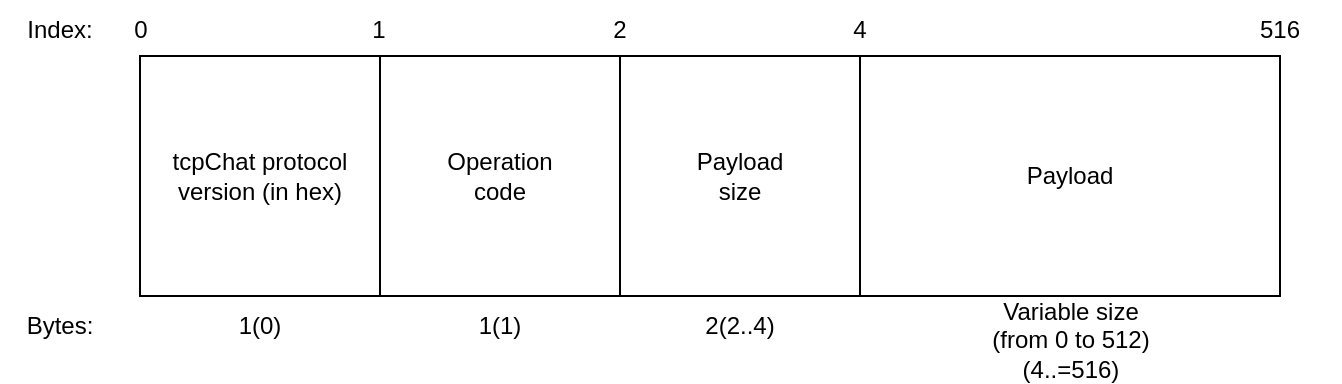 <mxfile version="26.0.14">
  <diagram name="Page-1" id="2hZczqwdjTCGCu8NgTbP">
    <mxGraphModel dx="957" dy="512" grid="0" gridSize="10" guides="1" tooltips="1" connect="1" arrows="1" fold="1" page="1" pageScale="1" pageWidth="850" pageHeight="1100" math="0" shadow="0">
      <root>
        <mxCell id="0" />
        <mxCell id="1" parent="0" />
        <mxCell id="KGKgC1d8i2FLPmbTUbnl-18" value="" style="rounded=0;whiteSpace=wrap;html=1;" parent="1" vertex="1">
          <mxGeometry x="310" y="340" width="120" height="120" as="geometry" />
        </mxCell>
        <mxCell id="KGKgC1d8i2FLPmbTUbnl-3" value="" style="rounded=0;whiteSpace=wrap;html=1;" parent="1" vertex="1">
          <mxGeometry x="70" y="340" width="120" height="120" as="geometry" />
        </mxCell>
        <mxCell id="KGKgC1d8i2FLPmbTUbnl-4" value="tcpChat protocol&lt;br&gt;version (in hex)" style="text;html=1;align=center;verticalAlign=middle;whiteSpace=wrap;rounded=0;" parent="1" vertex="1">
          <mxGeometry x="70" y="385" width="120" height="30" as="geometry" />
        </mxCell>
        <mxCell id="KGKgC1d8i2FLPmbTUbnl-5" value="Index:" style="text;html=1;align=center;verticalAlign=middle;whiteSpace=wrap;rounded=0;" parent="1" vertex="1">
          <mxGeometry y="312" width="60" height="30" as="geometry" />
        </mxCell>
        <mxCell id="KGKgC1d8i2FLPmbTUbnl-6" value="Bytes:" style="text;html=1;align=center;verticalAlign=middle;whiteSpace=wrap;rounded=0;" parent="1" vertex="1">
          <mxGeometry y="460" width="60" height="30" as="geometry" />
        </mxCell>
        <mxCell id="KGKgC1d8i2FLPmbTUbnl-7" value="1(0)" style="text;html=1;align=center;verticalAlign=middle;whiteSpace=wrap;rounded=0;" parent="1" vertex="1">
          <mxGeometry x="100" y="460" width="60" height="30" as="geometry" />
        </mxCell>
        <mxCell id="KGKgC1d8i2FLPmbTUbnl-8" value="0" style="text;html=1;align=center;verticalAlign=middle;resizable=0;points=[];autosize=1;strokeColor=none;fillColor=none;" parent="1" vertex="1">
          <mxGeometry x="55" y="312" width="30" height="30" as="geometry" />
        </mxCell>
        <mxCell id="KGKgC1d8i2FLPmbTUbnl-9" value="1" style="text;html=1;align=center;verticalAlign=middle;resizable=0;points=[];autosize=1;strokeColor=none;fillColor=none;" parent="1" vertex="1">
          <mxGeometry x="174" y="312" width="30" height="30" as="geometry" />
        </mxCell>
        <mxCell id="KGKgC1d8i2FLPmbTUbnl-11" value="" style="rounded=0;whiteSpace=wrap;html=1;" parent="1" vertex="1">
          <mxGeometry x="190" y="340" width="120" height="120" as="geometry" />
        </mxCell>
        <mxCell id="KGKgC1d8i2FLPmbTUbnl-12" value="1(1)" style="text;html=1;align=center;verticalAlign=middle;whiteSpace=wrap;rounded=0;" parent="1" vertex="1">
          <mxGeometry x="220" y="460" width="60" height="30" as="geometry" />
        </mxCell>
        <mxCell id="KGKgC1d8i2FLPmbTUbnl-13" value="Operation code" style="text;html=1;align=center;verticalAlign=middle;whiteSpace=wrap;rounded=0;" parent="1" vertex="1">
          <mxGeometry x="220" y="385" width="60" height="30" as="geometry" />
        </mxCell>
        <mxCell id="KGKgC1d8i2FLPmbTUbnl-16" value="2" style="text;html=1;align=center;verticalAlign=middle;whiteSpace=wrap;rounded=0;" parent="1" vertex="1">
          <mxGeometry x="280" y="312" width="60" height="30" as="geometry" />
        </mxCell>
        <mxCell id="KGKgC1d8i2FLPmbTUbnl-17" value="Payload size" style="text;html=1;align=center;verticalAlign=middle;whiteSpace=wrap;rounded=0;" parent="1" vertex="1">
          <mxGeometry x="340" y="385" width="60" height="30" as="geometry" />
        </mxCell>
        <mxCell id="KGKgC1d8i2FLPmbTUbnl-19" value="2(2..4)" style="text;html=1;align=center;verticalAlign=middle;whiteSpace=wrap;rounded=0;" parent="1" vertex="1">
          <mxGeometry x="340" y="460" width="60" height="30" as="geometry" />
        </mxCell>
        <mxCell id="KGKgC1d8i2FLPmbTUbnl-21" value="" style="rounded=0;whiteSpace=wrap;html=1;" parent="1" vertex="1">
          <mxGeometry x="430" y="340" width="210" height="120" as="geometry" />
        </mxCell>
        <mxCell id="KGKgC1d8i2FLPmbTUbnl-22" value="4" style="text;html=1;align=center;verticalAlign=middle;whiteSpace=wrap;rounded=0;" parent="1" vertex="1">
          <mxGeometry x="400" y="312" width="60" height="30" as="geometry" />
        </mxCell>
        <mxCell id="KGKgC1d8i2FLPmbTUbnl-23" value="Variable size&lt;br&gt;(from 0 to 512)&lt;br&gt;(4..=516)" style="text;html=1;align=center;verticalAlign=middle;whiteSpace=wrap;rounded=0;" parent="1" vertex="1">
          <mxGeometry x="463.5" y="460" width="143" height="43" as="geometry" />
        </mxCell>
        <mxCell id="KGKgC1d8i2FLPmbTUbnl-24" value="516" style="text;html=1;align=center;verticalAlign=middle;whiteSpace=wrap;rounded=0;" parent="1" vertex="1">
          <mxGeometry x="610" y="312" width="60" height="30" as="geometry" />
        </mxCell>
        <mxCell id="KGKgC1d8i2FLPmbTUbnl-25" value="Payload" style="text;html=1;align=center;verticalAlign=middle;whiteSpace=wrap;rounded=0;" parent="1" vertex="1">
          <mxGeometry x="505" y="385" width="60" height="30" as="geometry" />
        </mxCell>
      </root>
    </mxGraphModel>
  </diagram>
</mxfile>
